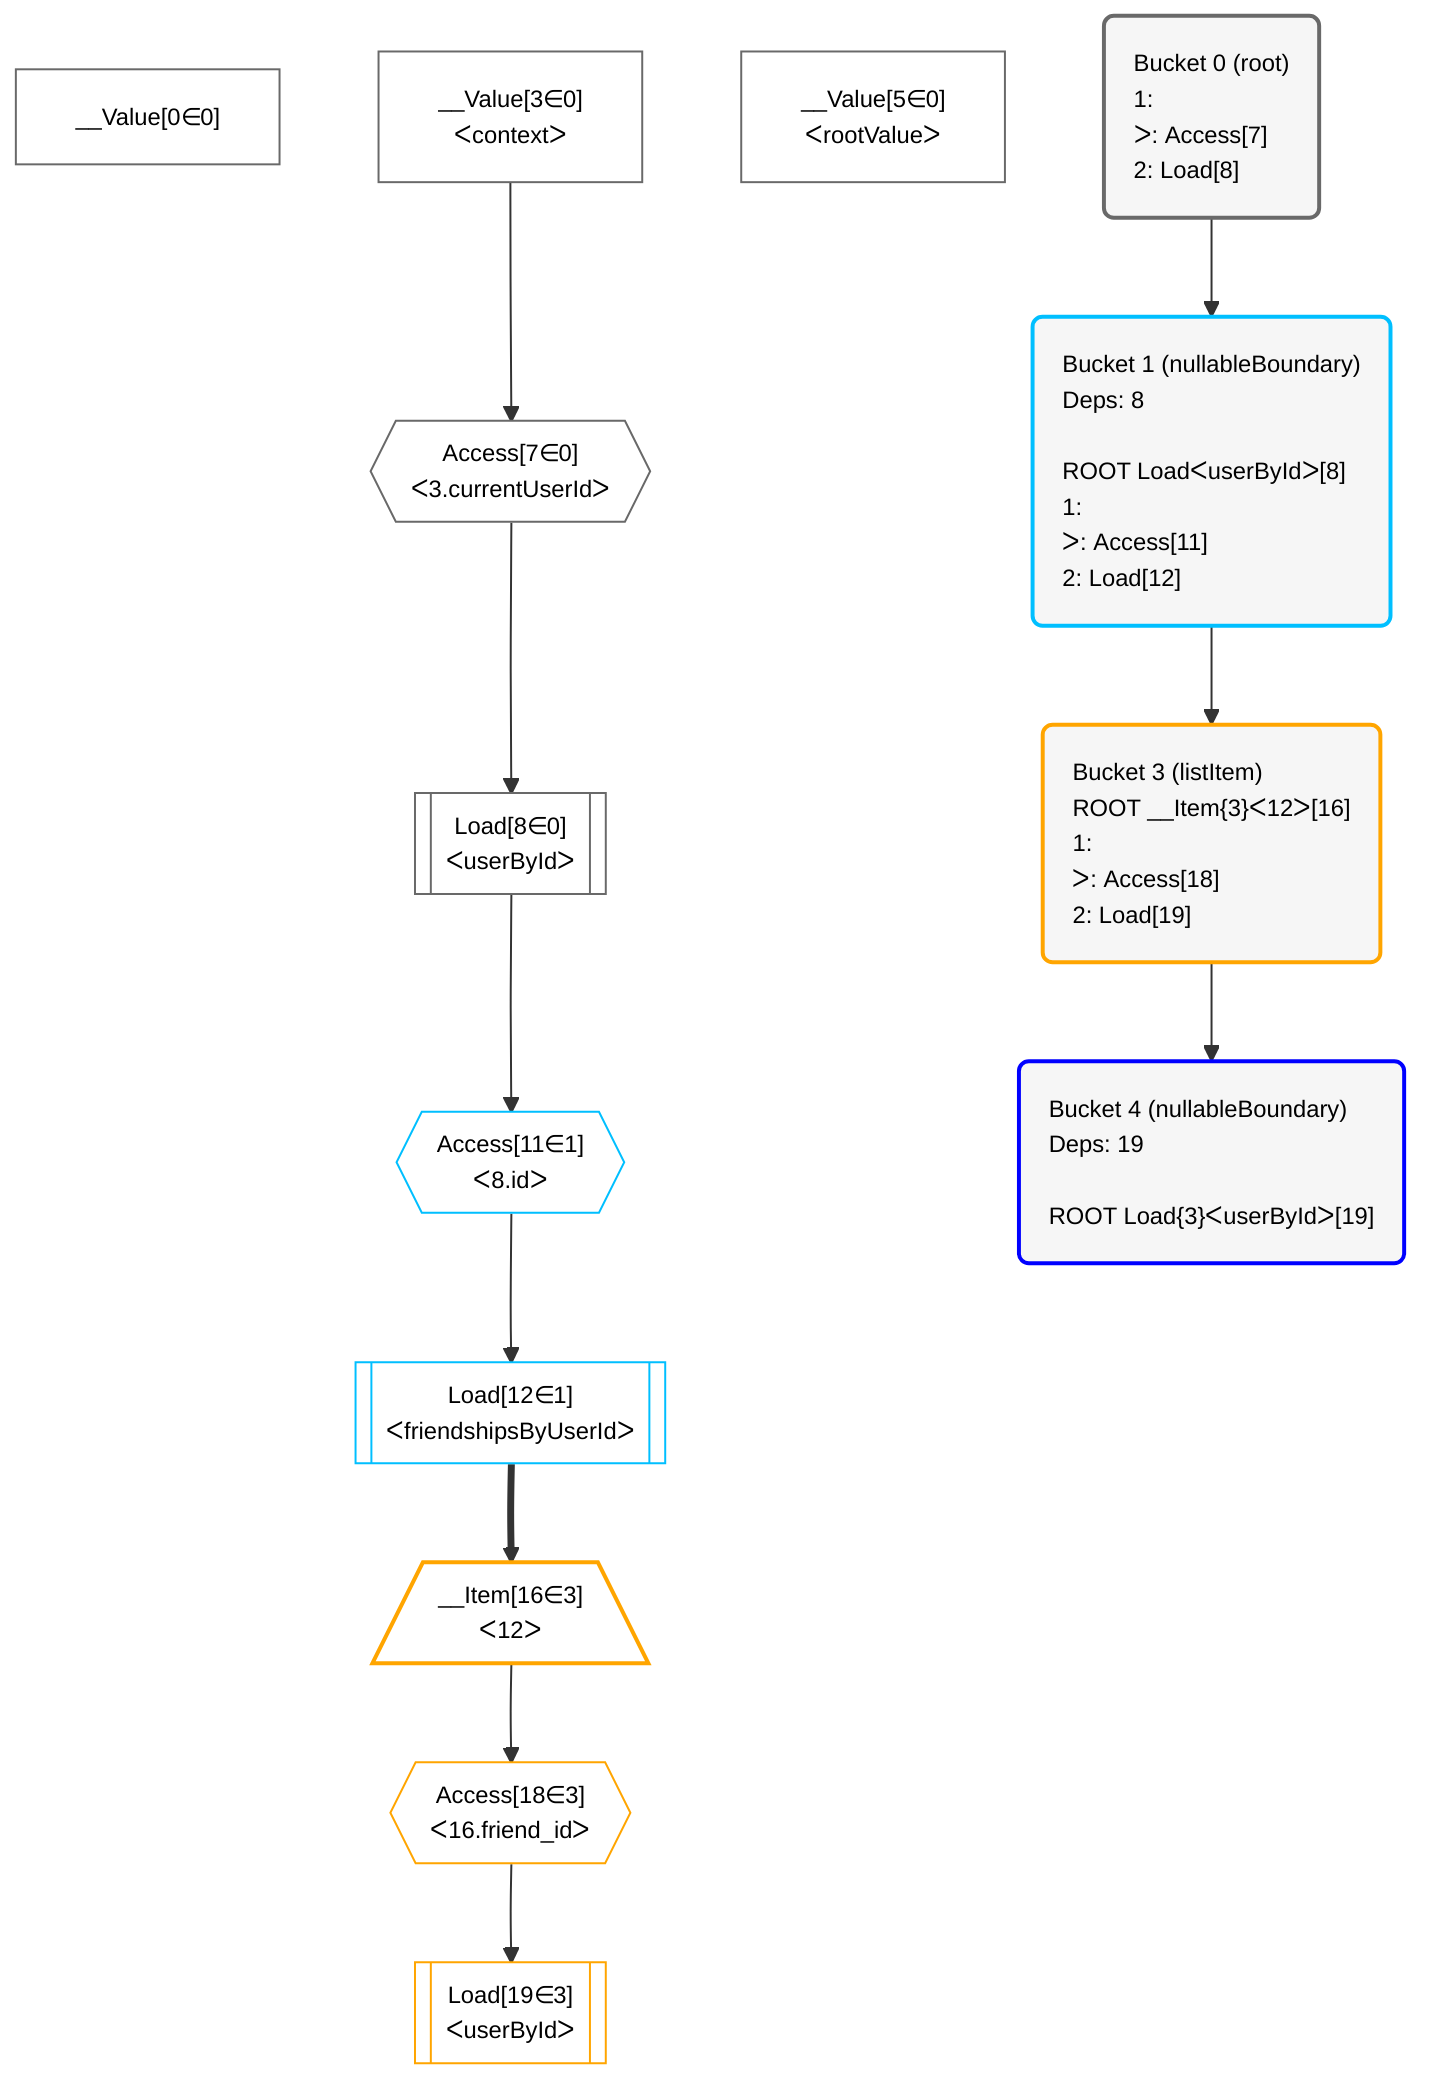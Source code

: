 %%{init: {'themeVariables': { 'fontSize': '12px'}}}%%
flowchart TD
    classDef path fill:#eee,stroke:#000,color:#000
    classDef plan fill:#fff,stroke-width:1px,color:#000
    classDef itemplan fill:#fff,stroke-width:2px,color:#000
    classDef unbatchedplan fill:#dff,stroke-width:1px,color:#000
    classDef sideeffectplan fill:#fcc,stroke-width:2px,color:#000
    classDef bucket fill:#f6f6f6,color:#000,stroke-width:2px,text-align:left


    %% define steps
    __Value0["__Value[0∈0]"]:::plan
    __Value3["__Value[3∈0]<br />ᐸcontextᐳ"]:::plan
    __Value5["__Value[5∈0]<br />ᐸrootValueᐳ"]:::plan
    Access7{{"Access[7∈0]<br />ᐸ3.currentUserIdᐳ"}}:::plan
    Load8[["Load[8∈0]<br />ᐸuserByIdᐳ"]]:::plan
    Access11{{"Access[11∈1]<br />ᐸ8.idᐳ"}}:::plan
    Load12[["Load[12∈1]<br />ᐸfriendshipsByUserIdᐳ"]]:::plan
    __Item16[/"__Item[16∈3]<br />ᐸ12ᐳ"\]:::itemplan
    Access18{{"Access[18∈3]<br />ᐸ16.friend_idᐳ"}}:::plan
    Load19[["Load[19∈3]<br />ᐸuserByIdᐳ"]]:::plan

    %% plan dependencies
    __Value3 --> Access7
    Access7 --> Load8
    Load8 --> Access11
    Access11 --> Load12
    Load12 ==> __Item16
    __Item16 --> Access18
    Access18 --> Load19

    Bucket0("Bucket 0 (root)<br />1: <br />ᐳ: Access[7]<br />2: Load[8]"):::bucket
    classDef bucket0 stroke:#696969
    class Bucket0,__Value0,__Value3,__Value5,Access7,Load8 bucket0
    Bucket1("Bucket 1 (nullableBoundary)<br />Deps: 8<br /><br />ROOT LoadᐸuserByIdᐳ[8]<br />1: <br />ᐳ: Access[11]<br />2: Load[12]"):::bucket
    classDef bucket1 stroke:#00bfff
    class Bucket1,Access11,Load12 bucket1
    Bucket3("Bucket 3 (listItem)<br />ROOT __Item{3}ᐸ12ᐳ[16]<br />1: <br />ᐳ: Access[18]<br />2: Load[19]"):::bucket
    classDef bucket3 stroke:#ffa500
    class Bucket3,__Item16,Access18,Load19 bucket3
    Bucket4("Bucket 4 (nullableBoundary)<br />Deps: 19<br /><br />ROOT Load{3}ᐸuserByIdᐳ[19]"):::bucket
    classDef bucket4 stroke:#0000ff
    class Bucket4 bucket4
    Bucket0 --> Bucket1
    Bucket1 --> Bucket3
    Bucket3 --> Bucket4